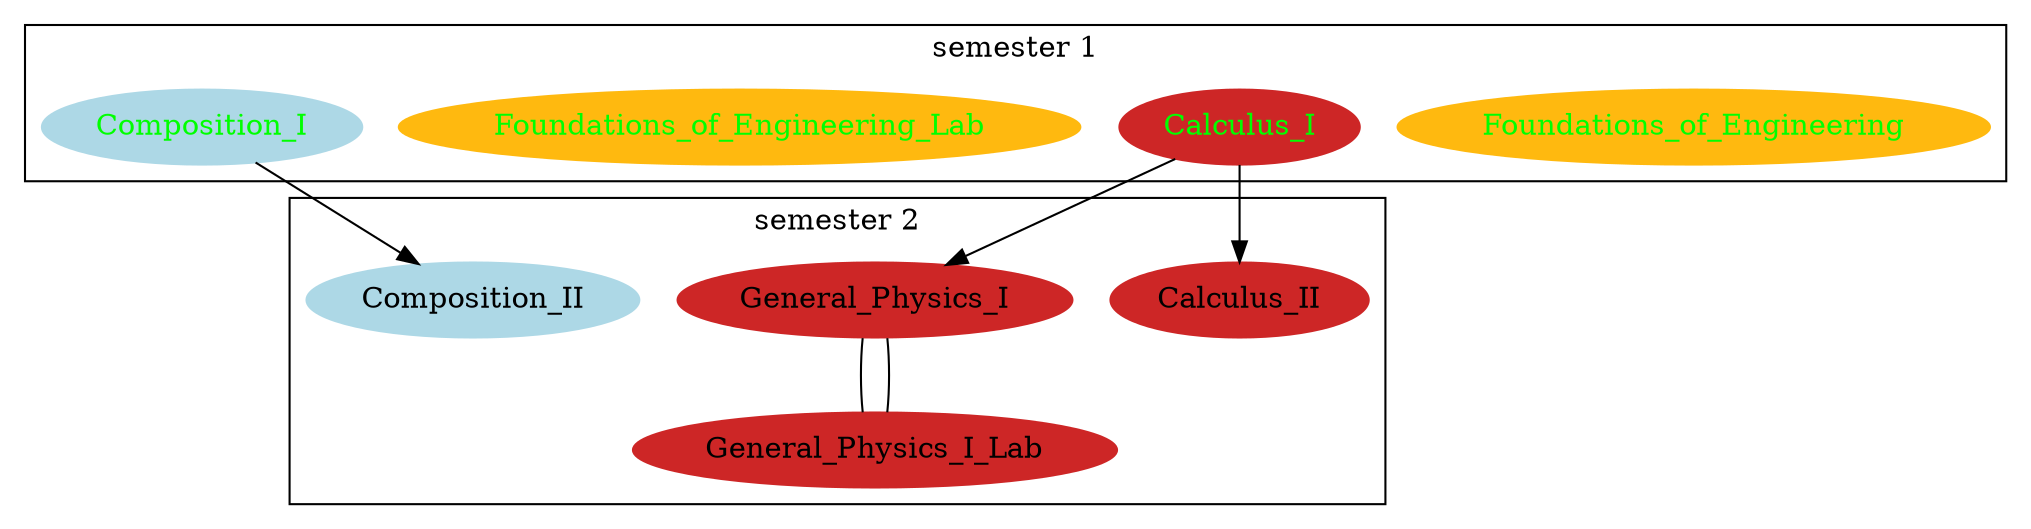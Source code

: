 digraph flowchart {
	subgraph cluster_0 {
		label="semester 1"
		node [fontcolor=green]
		Foundations_of_Engineering [color=darkgoldenrod1 style=filled]
		node [fontcolor=green]
		Calculus_I [color=firebrick3 style=filled]
		node [fontcolor=green]
		Foundations_of_Engineering_Lab [color=darkgoldenrod1 style=filled]
		node [fontcolor=green]
		Composition_I [color=lightblue style=filled]
	}
	subgraph cluster_1 {
		label="semester 2"
		Calculus_II [color=firebrick3 style=filled]
		Calculus_I -> Calculus_II
		General_Physics_I [color=firebrick3 style=filled]
		Calculus_I -> General_Physics_I
		General_Physics_I_Lab -> General_Physics_I [dir=none]
		General_Physics_I_Lab [color=firebrick3 style=filled]
		General_Physics_I -> General_Physics_I_Lab [dir=none]
		Composition_II [color=lightblue style=filled]
		Composition_I -> Composition_II
	}
}
